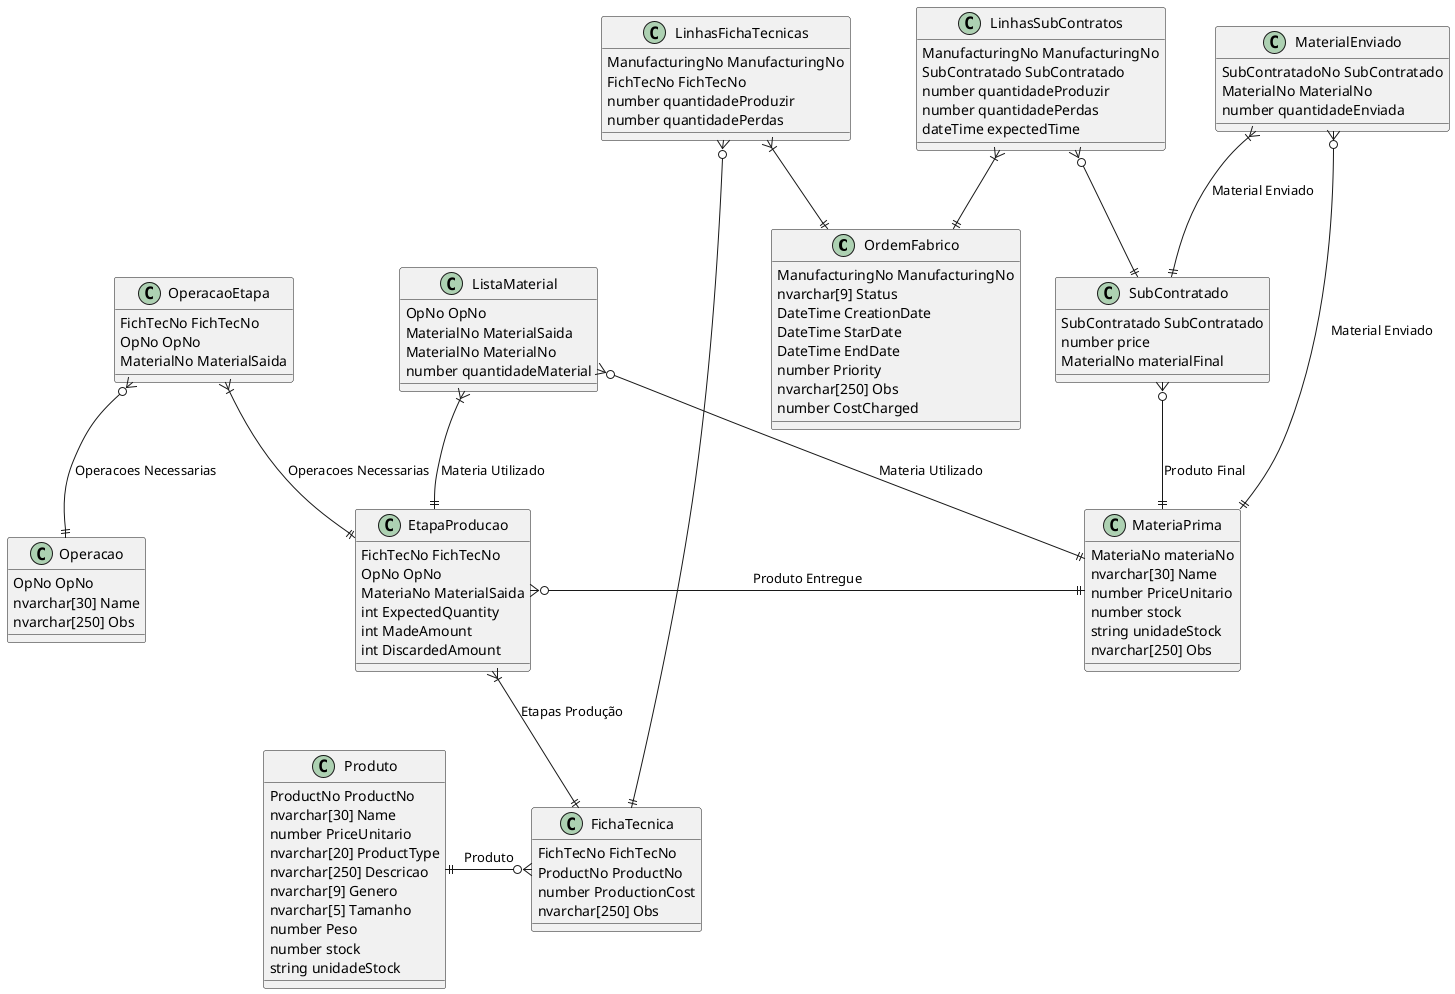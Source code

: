 @startuml tableBD

/'
!Meter realções ternarias
!Ligação da ORdem de Fabrico e Produto mal, o que liga é a ficha Tecnica
'/

class OrdemFabrico {
    ManufacturingNo ManufacturingNo
    nvarchar[9] Status 
    DateTime CreationDate
    DateTime StarDate
    DateTime EndDate
    number Priority
    nvarchar[250] Obs
    number CostCharged
}

class LinhasFichaTecnicas {
    ManufacturingNo ManufacturingNo
    FichTecNo FichTecNo
    number quantidadeProduzir
    number quantidadePerdas
}

class LinhasSubContratos {
    ManufacturingNo ManufacturingNo
    SubContratado SubContratado
    number quantidadeProduzir
    number quantidadePerdas
    dateTime expectedTime
}

class SubContratado {
    SubContratado SubContratado
    number price 
    MaterialNo materialFinal
}


class FichaTecnica {
    FichTecNo FichTecNo
    ProductNo ProductNo 
    number ProductionCost   
    nvarchar[250] Obs
}

class EtapaProducao {
    FichTecNo FichTecNo
    OpNo OpNo
    MateriaNo MaterialSaida
    int ExpectedQuantity
    int MadeAmount
    int DiscardedAmount
}

class Operacao {
    OpNo OpNo 
    nvarchar[30] Name 
    nvarchar[250] Obs
}

class OperacaoEtapa {
    FichTecNo FichTecNo
    OpNo OpNo
    MaterialNo MaterialSaida
}

class ListaMaterial {
    OpNo OpNo 
    MaterialNo MaterialSaida
    MaterialNo MaterialNo
    number quantidadeMaterial
}

class MateriaPrima {
    MateriaNo materiaNo
    nvarchar[30] Name 
    number PriceUnitario
    number stock 
    string unidadeStock
    nvarchar[250] Obs
}

class MaterialEnviado {
    SubContratadoNo SubContratado
    MaterialNo MaterialNo
    number quantidadeEnviada
}


class Produto {
    ProductNo ProductNo
    nvarchar[30] Name 
    number PriceUnitario 
    nvarchar[20] ProductType
    nvarchar[250] Descricao
    nvarchar[9] Genero
    nvarchar[5] Tamanho
    number Peso
    number stock 
    string unidadeStock
}



/'
Relacionamentos do Produto
'/
Produto ||-o{ FichaTecnica: Produto

/'
Relacionamento Etapa Producao
'/
EtapaProducao }|--|| FichaTecnica: Etapas Produção
EtapaProducao }o-|| MateriaPrima: Produto Entregue

/'
Relacionamento Intermediario Operacao Etapa
'/
OperacaoEtapa }o--|| Operacao: Operacoes Necessarias
OperacaoEtapa }|--|| EtapaProducao: Operacoes Necessarias

/'
Relacionamento Intermediario Operacao Etapa
'/
ListaMaterial }o--|| MateriaPrima: Materia Utilizado
ListaMaterial }|--|| EtapaProducao: Materia Utilizado

/'
Relacionamento Intermediario Material Enviado ao SubContrato
'/
MaterialEnviado }|--|| SubContratado: Material Enviado
MaterialEnviado }o--|| MateriaPrima: Material Enviado

/'
Relacionamento SubContrato
'/
SubContratado }o--|| MateriaPrima: Produto Final

/'
Relacionamento da Ordem de Fabrico
'/
LinhasFichaTecnicas }o-|| FichaTecnica
LinhasFichaTecnicas }|--|| OrdemFabrico

LinhasSubContratos }o--|| SubContratado
LinhasSubContratos }|--|| OrdemFabrico

@enduml
